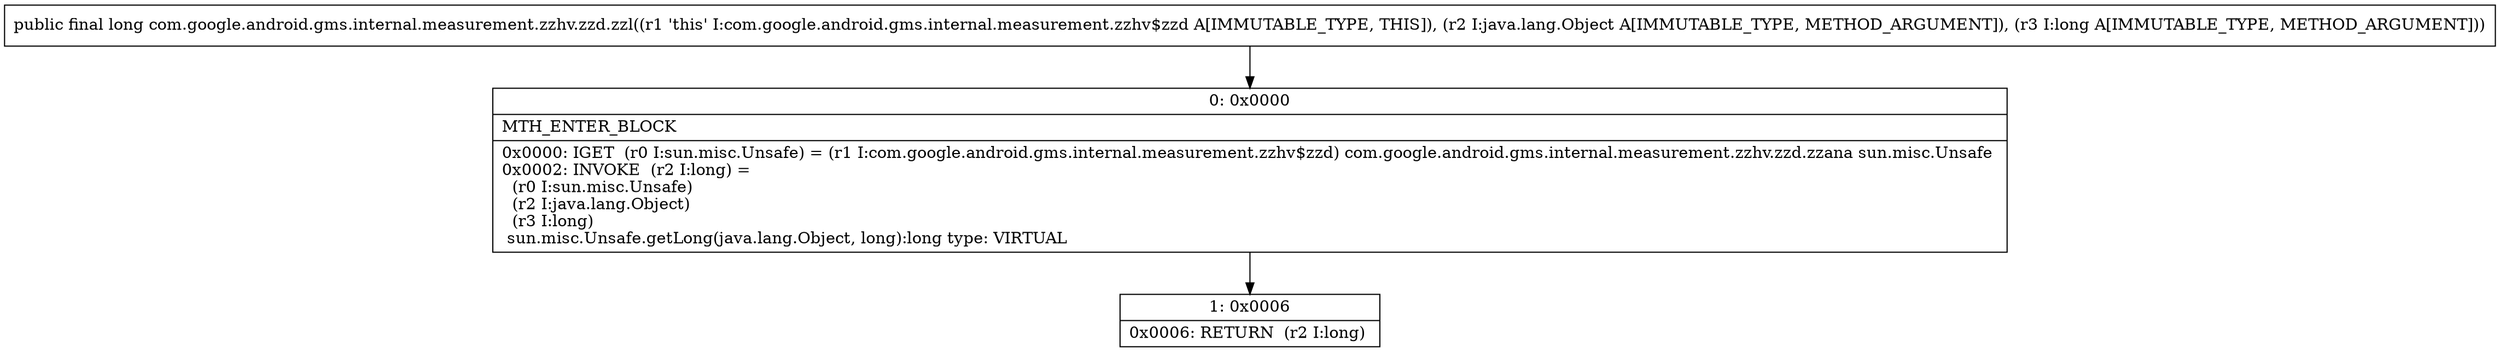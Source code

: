 digraph "CFG forcom.google.android.gms.internal.measurement.zzhv.zzd.zzl(Ljava\/lang\/Object;J)J" {
Node_0 [shape=record,label="{0\:\ 0x0000|MTH_ENTER_BLOCK\l|0x0000: IGET  (r0 I:sun.misc.Unsafe) = (r1 I:com.google.android.gms.internal.measurement.zzhv$zzd) com.google.android.gms.internal.measurement.zzhv.zzd.zzana sun.misc.Unsafe \l0x0002: INVOKE  (r2 I:long) = \l  (r0 I:sun.misc.Unsafe)\l  (r2 I:java.lang.Object)\l  (r3 I:long)\l sun.misc.Unsafe.getLong(java.lang.Object, long):long type: VIRTUAL \l}"];
Node_1 [shape=record,label="{1\:\ 0x0006|0x0006: RETURN  (r2 I:long) \l}"];
MethodNode[shape=record,label="{public final long com.google.android.gms.internal.measurement.zzhv.zzd.zzl((r1 'this' I:com.google.android.gms.internal.measurement.zzhv$zzd A[IMMUTABLE_TYPE, THIS]), (r2 I:java.lang.Object A[IMMUTABLE_TYPE, METHOD_ARGUMENT]), (r3 I:long A[IMMUTABLE_TYPE, METHOD_ARGUMENT])) }"];
MethodNode -> Node_0;
Node_0 -> Node_1;
}

